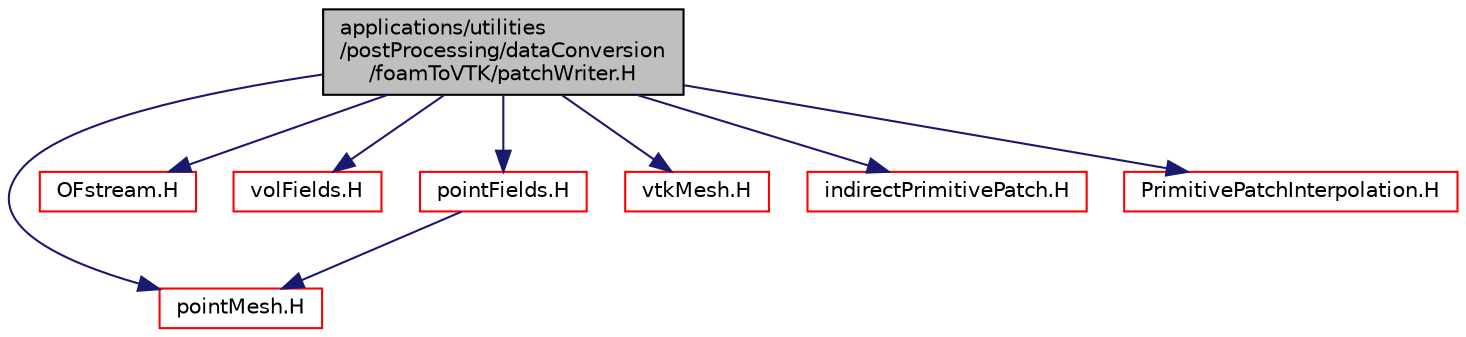 digraph "applications/utilities/postProcessing/dataConversion/foamToVTK/patchWriter.H"
{
  bgcolor="transparent";
  edge [fontname="Helvetica",fontsize="10",labelfontname="Helvetica",labelfontsize="10"];
  node [fontname="Helvetica",fontsize="10",shape=record];
  Node1 [label="applications/utilities\l/postProcessing/dataConversion\l/foamToVTK/patchWriter.H",height=0.2,width=0.4,color="black", fillcolor="grey75", style="filled", fontcolor="black"];
  Node1 -> Node2 [color="midnightblue",fontsize="10",style="solid",fontname="Helvetica"];
  Node2 [label="pointMesh.H",height=0.2,width=0.4,color="red",URL="$a08580.html"];
  Node1 -> Node3 [color="midnightblue",fontsize="10",style="solid",fontname="Helvetica"];
  Node3 [label="OFstream.H",height=0.2,width=0.4,color="red",URL="$a07799.html"];
  Node1 -> Node4 [color="midnightblue",fontsize="10",style="solid",fontname="Helvetica"];
  Node4 [label="volFields.H",height=0.2,width=0.4,color="red",URL="$a05638.html"];
  Node1 -> Node5 [color="midnightblue",fontsize="10",style="solid",fontname="Helvetica"];
  Node5 [label="pointFields.H",height=0.2,width=0.4,color="red",URL="$a08068.html"];
  Node5 -> Node2 [color="midnightblue",fontsize="10",style="solid",fontname="Helvetica"];
  Node1 -> Node6 [color="midnightblue",fontsize="10",style="solid",fontname="Helvetica"];
  Node6 [label="vtkMesh.H",height=0.2,width=0.4,color="red",URL="$a04305.html"];
  Node1 -> Node7 [color="midnightblue",fontsize="10",style="solid",fontname="Helvetica"];
  Node7 [label="indirectPrimitivePatch.H",height=0.2,width=0.4,color="red",URL="$a08763.html"];
  Node1 -> Node8 [color="midnightblue",fontsize="10",style="solid",fontname="Helvetica"];
  Node8 [label="PrimitivePatchInterpolation.H",height=0.2,width=0.4,color="red",URL="$a08278.html"];
}
